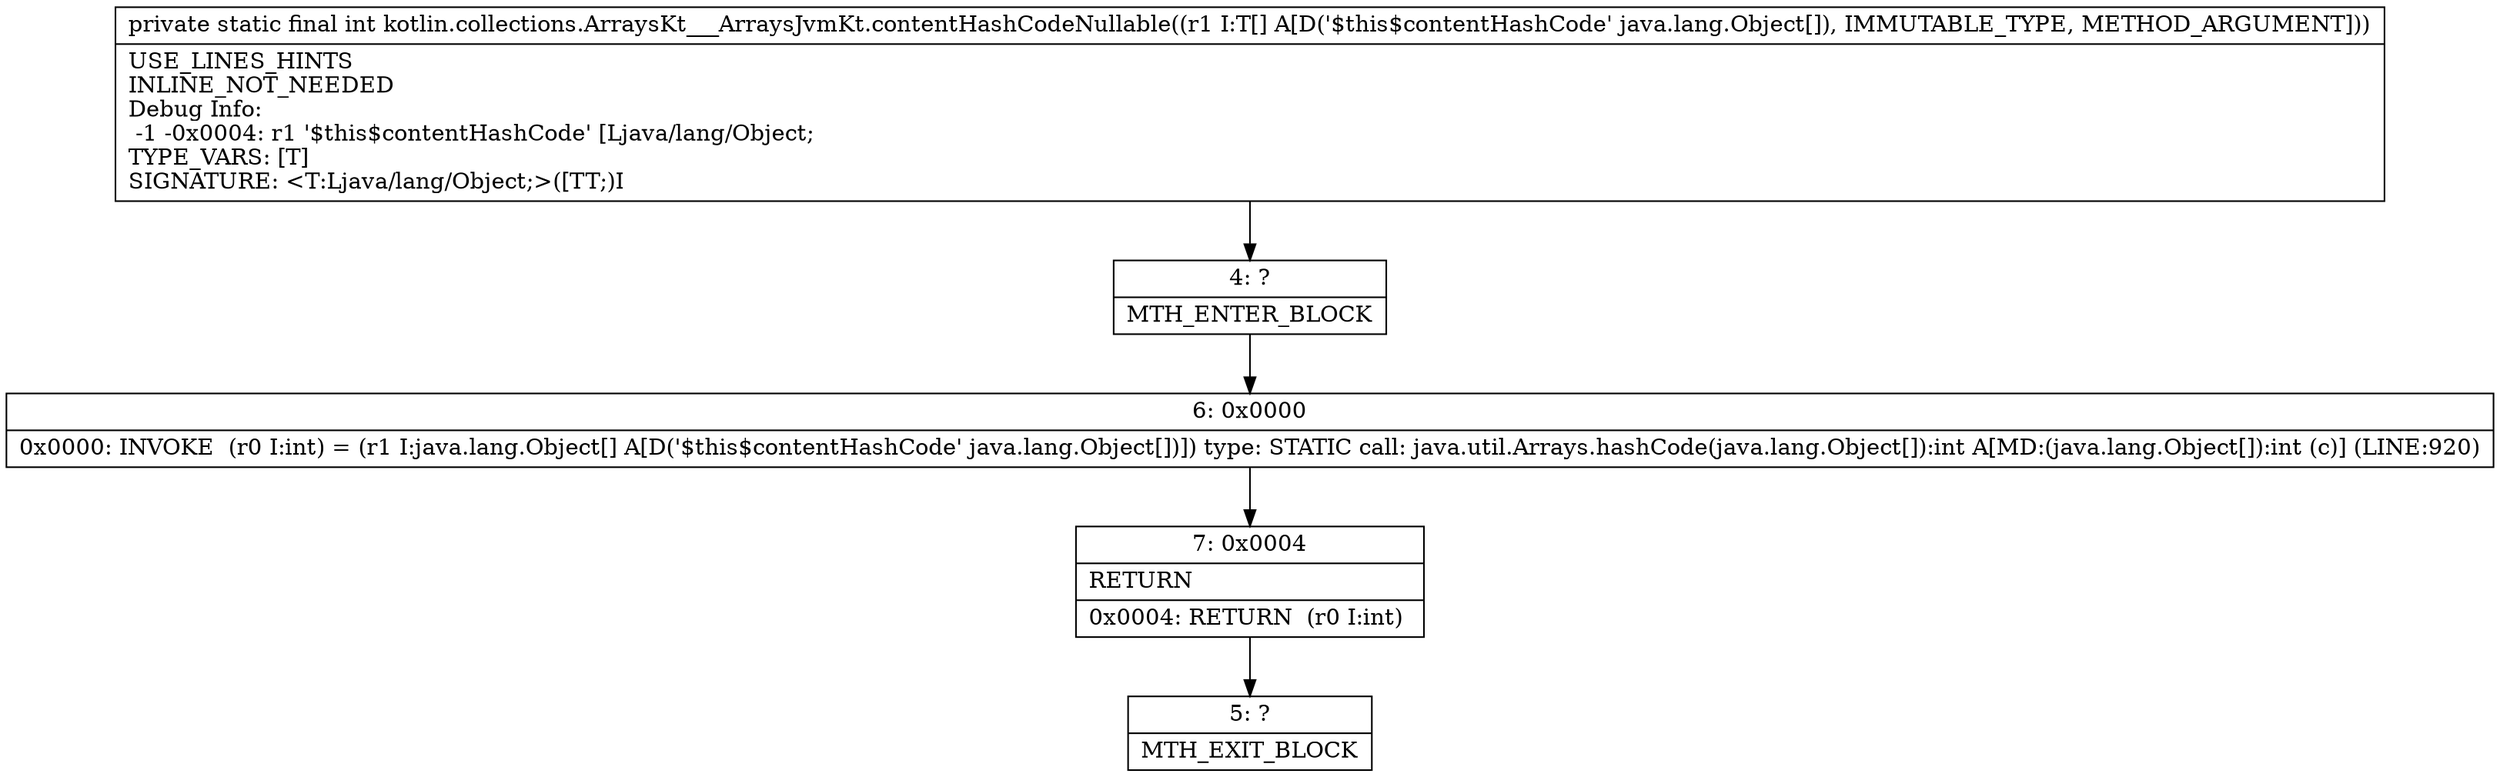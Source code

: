 digraph "CFG forkotlin.collections.ArraysKt___ArraysJvmKt.contentHashCodeNullable([Ljava\/lang\/Object;)I" {
Node_4 [shape=record,label="{4\:\ ?|MTH_ENTER_BLOCK\l}"];
Node_6 [shape=record,label="{6\:\ 0x0000|0x0000: INVOKE  (r0 I:int) = (r1 I:java.lang.Object[] A[D('$this$contentHashCode' java.lang.Object[])]) type: STATIC call: java.util.Arrays.hashCode(java.lang.Object[]):int A[MD:(java.lang.Object[]):int (c)] (LINE:920)\l}"];
Node_7 [shape=record,label="{7\:\ 0x0004|RETURN\l|0x0004: RETURN  (r0 I:int) \l}"];
Node_5 [shape=record,label="{5\:\ ?|MTH_EXIT_BLOCK\l}"];
MethodNode[shape=record,label="{private static final int kotlin.collections.ArraysKt___ArraysJvmKt.contentHashCodeNullable((r1 I:T[] A[D('$this$contentHashCode' java.lang.Object[]), IMMUTABLE_TYPE, METHOD_ARGUMENT]))  | USE_LINES_HINTS\lINLINE_NOT_NEEDED\lDebug Info:\l  \-1 \-0x0004: r1 '$this$contentHashCode' [Ljava\/lang\/Object;\lTYPE_VARS: [T]\lSIGNATURE: \<T:Ljava\/lang\/Object;\>([TT;)I\l}"];
MethodNode -> Node_4;Node_4 -> Node_6;
Node_6 -> Node_7;
Node_7 -> Node_5;
}

